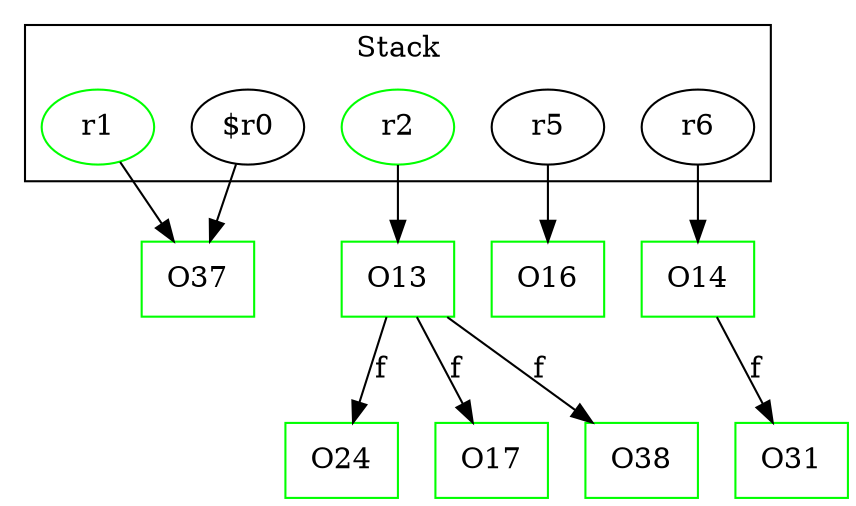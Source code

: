 digraph sample {
  rankDir="LR";
  subgraph cluster_0 {
    label="Stack"
    "r1"; "r2"; "$r0"; "r5"; "r6"; 
  }
  "r1" -> { O37 };
  "r2" -> { O13 };
  "$r0" -> { O37 };
  "r5" -> { O16 };
  "r6" -> { O14 };
  O13[shape=box];
  O24[shape=box];
  O37[shape=box];
  O14[shape=box];
  O17[shape=box];
  O38[shape=box];
  O16[shape=box];
  O31[shape=box];
  O13 -> O24[label="f", weight="0.2"]
  O13 -> O17[label="f", weight="0.2"]
  O13 -> O38[label="f", weight="0.2"]
  O14 -> O31[label="f", weight="0.2"]
  "r1"[color="green"];
  O13[color="green"];
  O24[color="green"];
  "r2"[color="green"];
  O37[color="green"];
  O14[color="green"];
  O17[color="green"];
  O38[color="green"];
  O16[color="green"];
  O31[color="green"];
}
